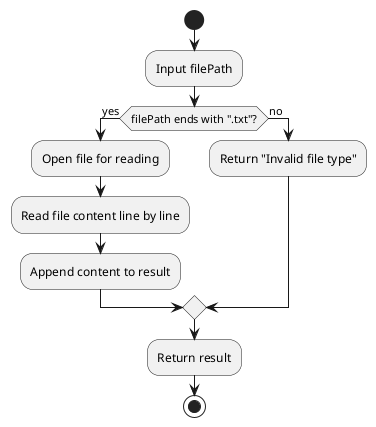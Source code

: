 @startuml
start
:Input filePath;
if (filePath ends with ".txt"?) then (yes)
    :Open file for reading;
    :Read file content line by line;
    :Append content to result;
else (no)
    :Return "Invalid file type";
endif
:Return result;
stop
@enduml
